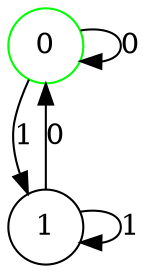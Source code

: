 digraph {
	node [color=green shape=circle]
	0
	node [color=black shape=circle]
	1
	0 -> 0 [label=0]
	0 -> 1 [label=1]
	1 -> 0 [label=0]
	1 -> 1 [label=1]
}
